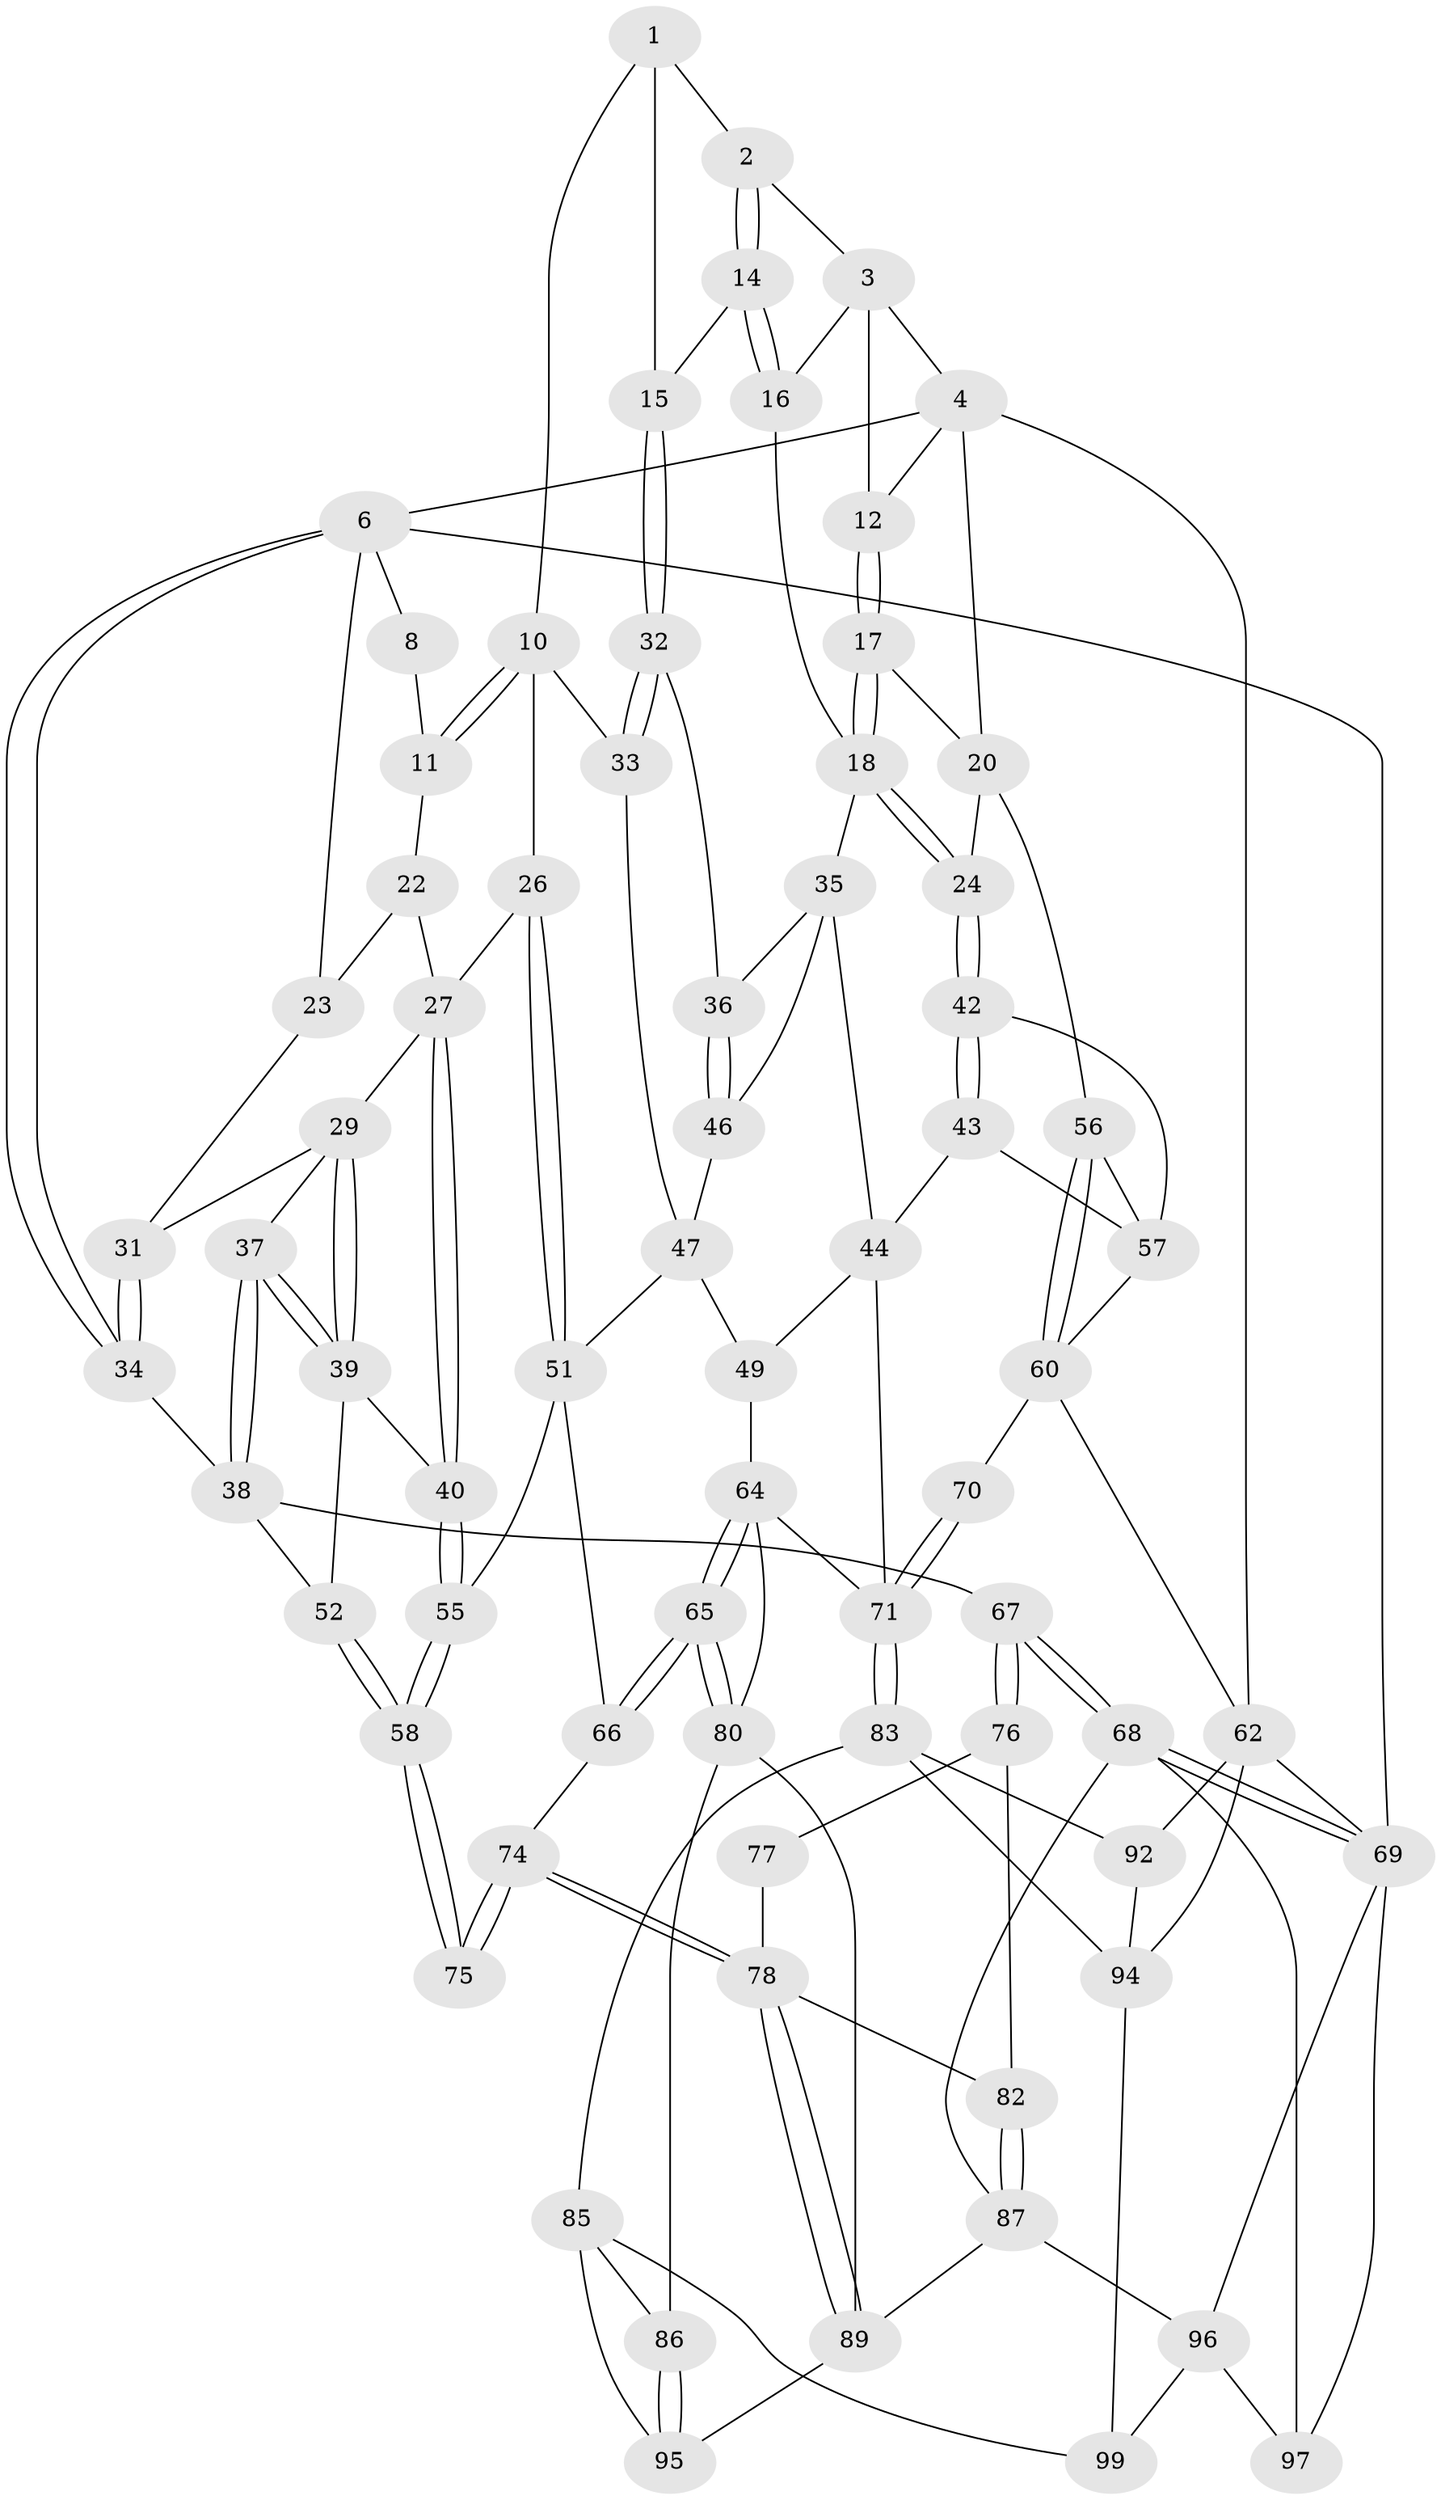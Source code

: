 // Generated by graph-tools (version 1.1) at 2025/52/02/27/25 19:52:36]
// undirected, 71 vertices, 157 edges
graph export_dot {
graph [start="1"]
  node [color=gray90,style=filled];
  1 [pos="+0.42418239247677053+0",super="+9"];
  2 [pos="+0.63672847220741+0"];
  3 [pos="+0.6659187557020315+0",super="+13"];
  4 [pos="+0.9709039385129048+0",super="+5"];
  6 [pos="+0+0",super="+7"];
  8 [pos="+0.16730057250267868+0"];
  10 [pos="+0.34016250387048336+0.11344738122896747",super="+25"];
  11 [pos="+0.18623826673172353+0.06315670093247051"];
  12 [pos="+0.8118201478286216+0.09094243135888751"];
  14 [pos="+0.6172806813114028+0.10937086613938954"];
  15 [pos="+0.5367606254480101+0.1340775794919864"];
  16 [pos="+0.648013724567195+0.15573340483271494"];
  17 [pos="+0.8436287121808573+0.12833635682537278"];
  18 [pos="+0.7382314831226343+0.21705814862474632",super="+19"];
  20 [pos="+1+0",super="+21"];
  22 [pos="+0.13877467315518713+0.11353539226079537"];
  23 [pos="+0.10122048710628029+0.1214264796782192"];
  24 [pos="+0.8513447023981707+0.3267757987758373"];
  26 [pos="+0.31875701368065323+0.29668040040673255"];
  27 [pos="+0.2908450058657835+0.3011836066564915",super="+28"];
  29 [pos="+0.10295424297943621+0.26218127968497446",super="+30"];
  31 [pos="+0.06191283539966216+0.16210866695347054"];
  32 [pos="+0.45805462470336955+0.23842170301695337"];
  33 [pos="+0.35385428352359166+0.2886463000266635"];
  34 [pos="+0+0.2617823525426423"];
  35 [pos="+0.6345436137735327+0.2378976229721482",super="+45"];
  36 [pos="+0.5443022890177531+0.2854867080778358"];
  37 [pos="+0+0.3122124441678617"];
  38 [pos="+0+0.3135286584283034",super="+53"];
  39 [pos="+0.15151445790294815+0.3422750823056484",super="+41"];
  40 [pos="+0.18907678337808165+0.36082275150010423"];
  42 [pos="+0.8614552923513554+0.3421585580509274"];
  43 [pos="+0.8031797959992271+0.4546515427936835"];
  44 [pos="+0.6483417686186058+0.49757528961270175",super="+48"];
  46 [pos="+0.5130401315091953+0.3474202514141825"];
  47 [pos="+0.5116992265103031+0.3474356225748803",super="+50"];
  49 [pos="+0.543289964758756+0.5474678946714505"];
  51 [pos="+0.3966559367349306+0.47822422389106256",super="+54"];
  52 [pos="+0+0.515296349366526"];
  55 [pos="+0.15196539944513865+0.5447976264535348"];
  56 [pos="+1+0.25598993596845293"];
  57 [pos="+0.9654056458047124+0.3210161155907965",super="+59"];
  58 [pos="+0.14547134395068512+0.5531721247891799"];
  60 [pos="+1+0.7883096890857967",super="+61"];
  62 [pos="+1+1",super="+63"];
  64 [pos="+0.5134056317009881+0.5832852071716325",super="+73"];
  65 [pos="+0.3508415112298795+0.7335426819107801"];
  66 [pos="+0.3435194372886422+0.7303452679603352"];
  67 [pos="+0+0.6183550148998398"];
  68 [pos="+0+0.8584319197911103",super="+88"];
  69 [pos="+0+1",super="+101"];
  70 [pos="+0.9476198843759839+0.7331220323319049"];
  71 [pos="+0.6551249484435436+0.65801458423021",super="+72"];
  74 [pos="+0.21633893540827884+0.7234191269055662"];
  75 [pos="+0.1693011016264083+0.6312842204463147"];
  76 [pos="+0+0.7017846916290505"];
  77 [pos="+0.055180904901580397+0.690737890719792"];
  78 [pos="+0.17463348192790998+0.7860999172738573",super="+79"];
  80 [pos="+0.4085825492822086+0.8044945598865156",super="+81"];
  82 [pos="+0.04642735084880709+0.7513754771490921"];
  83 [pos="+0.6346070628473196+0.8105205069571535",super="+84"];
  85 [pos="+0.5407166975001166+0.849527044842059",super="+98"];
  86 [pos="+0.5401757832926448+0.8493557737049697"];
  87 [pos="+0+0.8227010984445475",super="+90"];
  89 [pos="+0.16311623484336257+0.8245354798906819",super="+91"];
  92 [pos="+0.940822803093218+0.7362514188170206",super="+93"];
  94 [pos="+0.6382537312629484+0.9166789382369992",super="+102"];
  95 [pos="+0.32156387470806896+1"];
  96 [pos="+0.10949230861059638+0.8971346226484488",super="+100"];
  97 [pos="+0.09235849841168685+0.9095351551344208"];
  99 [pos="+0.32257345148646366+1"];
  1 -- 2;
  1 -- 10;
  1 -- 15;
  2 -- 3;
  2 -- 14;
  2 -- 14;
  3 -- 4;
  3 -- 16;
  3 -- 12;
  4 -- 12;
  4 -- 20;
  4 -- 62;
  4 -- 6;
  6 -- 34;
  6 -- 34;
  6 -- 69;
  6 -- 8;
  6 -- 23;
  8 -- 11;
  10 -- 11;
  10 -- 11;
  10 -- 33;
  10 -- 26;
  11 -- 22;
  12 -- 17;
  12 -- 17;
  14 -- 15;
  14 -- 16;
  14 -- 16;
  15 -- 32;
  15 -- 32;
  16 -- 18;
  17 -- 18;
  17 -- 18;
  17 -- 20;
  18 -- 24;
  18 -- 24;
  18 -- 35;
  20 -- 56;
  20 -- 24;
  22 -- 23;
  22 -- 27;
  23 -- 31;
  24 -- 42;
  24 -- 42;
  26 -- 27;
  26 -- 51;
  26 -- 51;
  27 -- 40;
  27 -- 40;
  27 -- 29;
  29 -- 39;
  29 -- 39;
  29 -- 37;
  29 -- 31;
  31 -- 34;
  31 -- 34;
  32 -- 33;
  32 -- 33;
  32 -- 36;
  33 -- 47;
  34 -- 38;
  35 -- 36;
  35 -- 44;
  35 -- 46;
  36 -- 46;
  36 -- 46;
  37 -- 38;
  37 -- 38;
  37 -- 39;
  37 -- 39;
  38 -- 67;
  38 -- 52;
  39 -- 40;
  39 -- 52;
  40 -- 55;
  40 -- 55;
  42 -- 43;
  42 -- 43;
  42 -- 57;
  43 -- 44;
  43 -- 57;
  44 -- 49;
  44 -- 71;
  46 -- 47;
  47 -- 49;
  47 -- 51;
  49 -- 64;
  51 -- 66;
  51 -- 55;
  52 -- 58;
  52 -- 58;
  55 -- 58;
  55 -- 58;
  56 -- 57;
  56 -- 60;
  56 -- 60;
  57 -- 60;
  58 -- 75;
  58 -- 75;
  60 -- 70;
  60 -- 62;
  62 -- 69;
  62 -- 94;
  62 -- 92;
  64 -- 65;
  64 -- 65;
  64 -- 80;
  64 -- 71;
  65 -- 66;
  65 -- 66;
  65 -- 80;
  65 -- 80;
  66 -- 74;
  67 -- 68;
  67 -- 68;
  67 -- 76;
  67 -- 76;
  68 -- 69;
  68 -- 69;
  68 -- 97;
  68 -- 87;
  69 -- 97;
  69 -- 96;
  70 -- 71;
  70 -- 71;
  71 -- 83;
  71 -- 83;
  74 -- 75;
  74 -- 75;
  74 -- 78;
  74 -- 78;
  76 -- 77;
  76 -- 82;
  77 -- 78;
  78 -- 89;
  78 -- 89;
  78 -- 82;
  80 -- 86;
  80 -- 89;
  82 -- 87;
  82 -- 87;
  83 -- 92;
  83 -- 85;
  83 -- 94;
  85 -- 86;
  85 -- 99;
  85 -- 95;
  86 -- 95;
  86 -- 95;
  87 -- 96;
  87 -- 89;
  89 -- 95;
  92 -- 94;
  94 -- 99;
  96 -- 97;
  96 -- 99;
}
